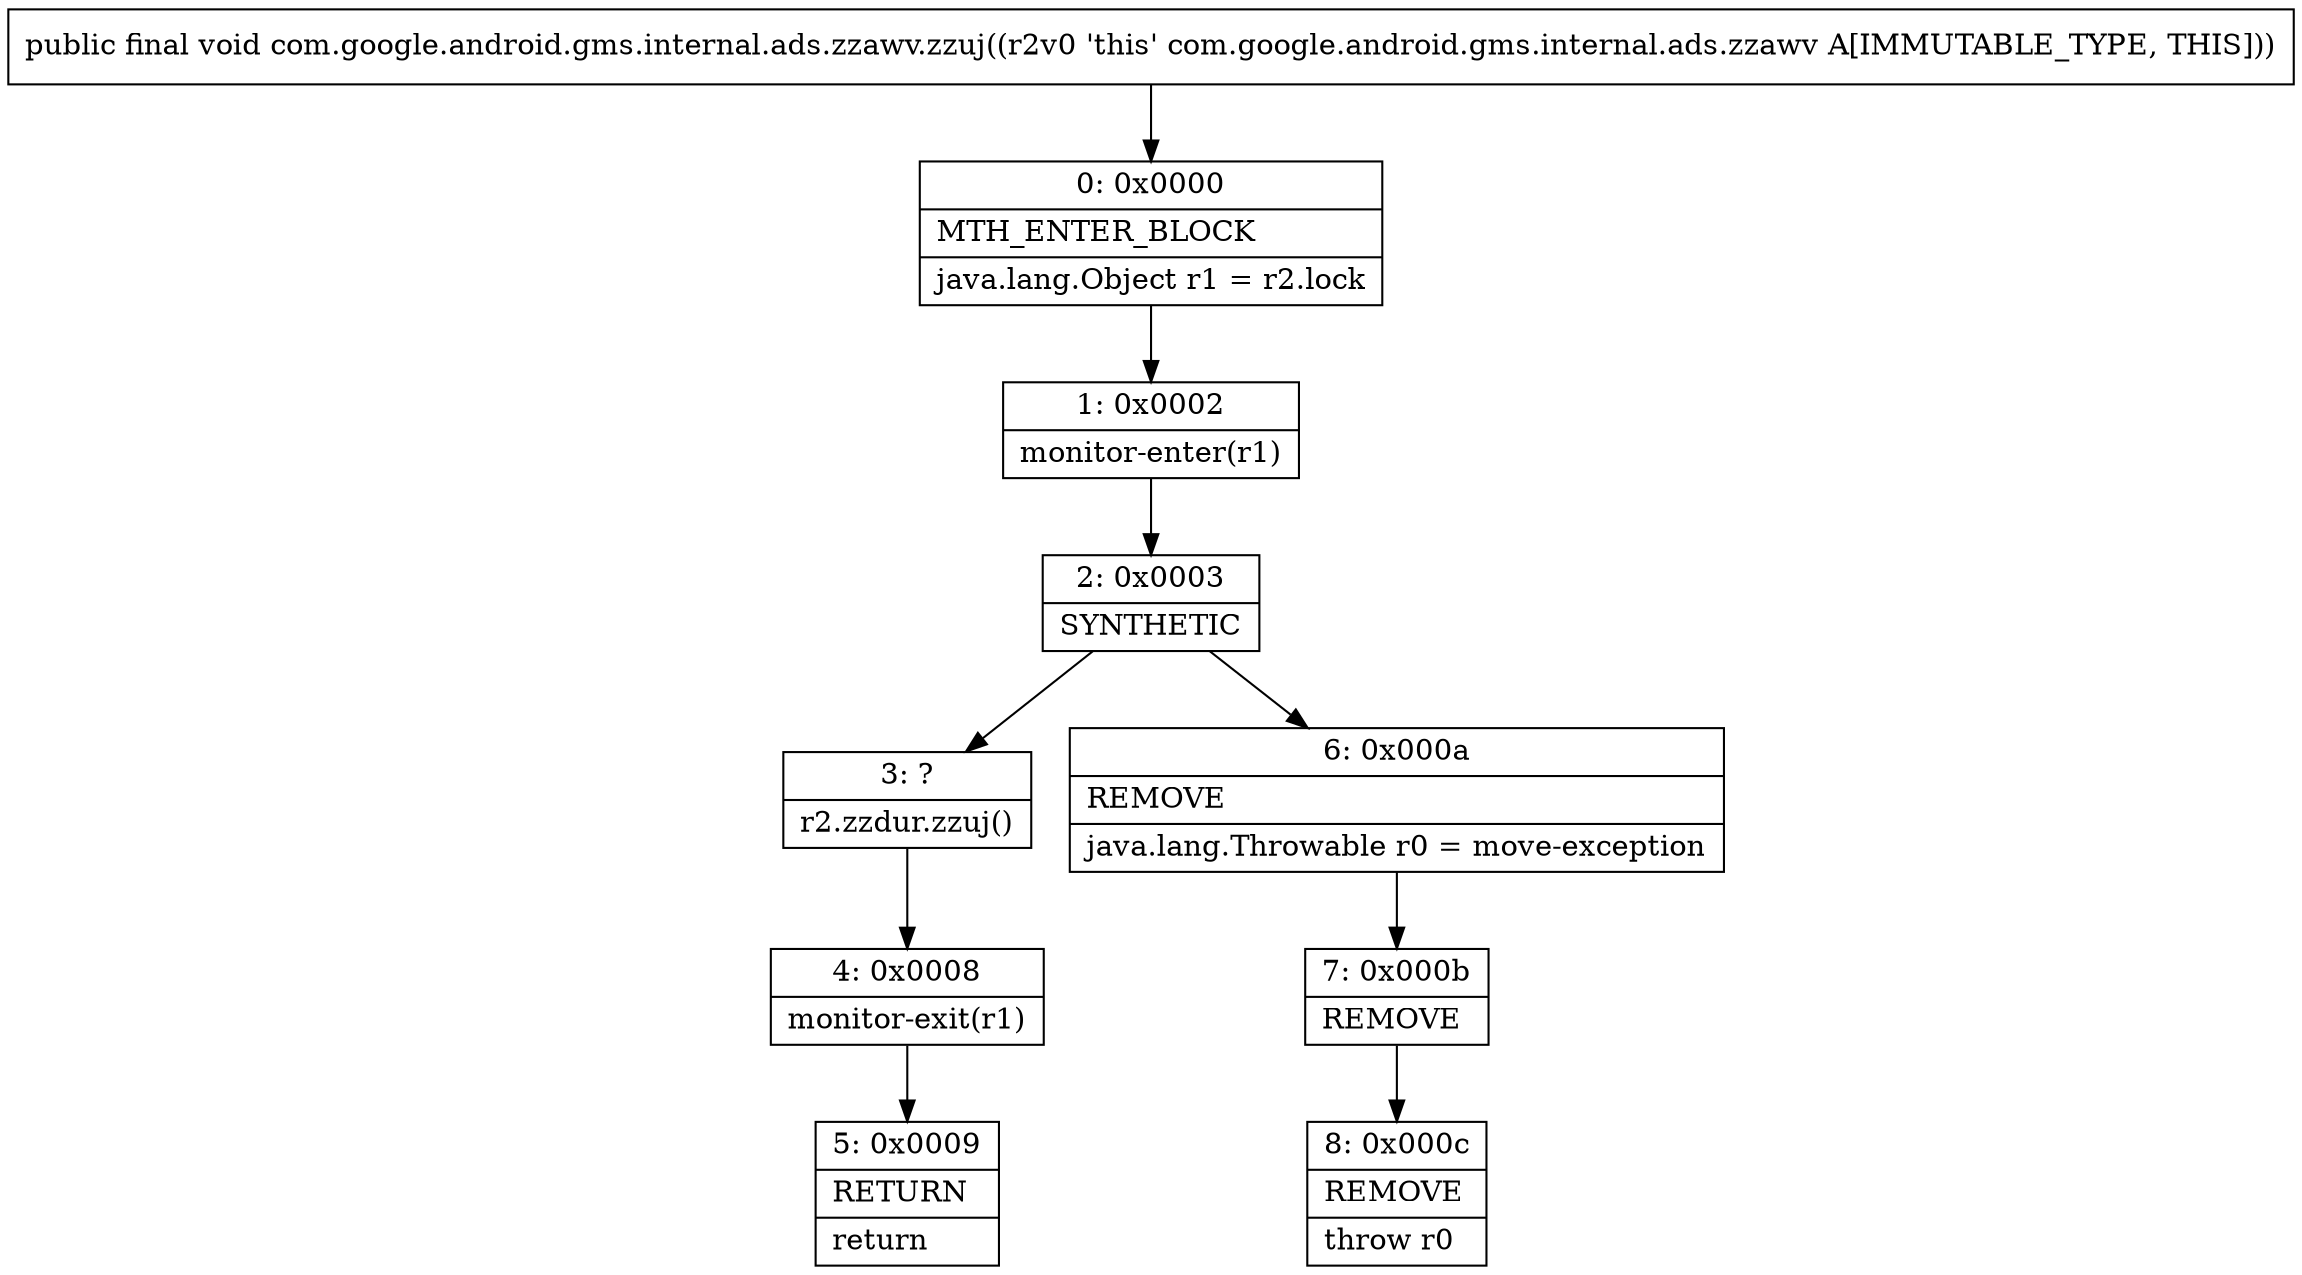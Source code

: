 digraph "CFG forcom.google.android.gms.internal.ads.zzawv.zzuj()V" {
Node_0 [shape=record,label="{0\:\ 0x0000|MTH_ENTER_BLOCK\l|java.lang.Object r1 = r2.lock\l}"];
Node_1 [shape=record,label="{1\:\ 0x0002|monitor\-enter(r1)\l}"];
Node_2 [shape=record,label="{2\:\ 0x0003|SYNTHETIC\l}"];
Node_3 [shape=record,label="{3\:\ ?|r2.zzdur.zzuj()\l}"];
Node_4 [shape=record,label="{4\:\ 0x0008|monitor\-exit(r1)\l}"];
Node_5 [shape=record,label="{5\:\ 0x0009|RETURN\l|return\l}"];
Node_6 [shape=record,label="{6\:\ 0x000a|REMOVE\l|java.lang.Throwable r0 = move\-exception\l}"];
Node_7 [shape=record,label="{7\:\ 0x000b|REMOVE\l}"];
Node_8 [shape=record,label="{8\:\ 0x000c|REMOVE\l|throw r0\l}"];
MethodNode[shape=record,label="{public final void com.google.android.gms.internal.ads.zzawv.zzuj((r2v0 'this' com.google.android.gms.internal.ads.zzawv A[IMMUTABLE_TYPE, THIS])) }"];
MethodNode -> Node_0;
Node_0 -> Node_1;
Node_1 -> Node_2;
Node_2 -> Node_3;
Node_2 -> Node_6;
Node_3 -> Node_4;
Node_4 -> Node_5;
Node_6 -> Node_7;
Node_7 -> Node_8;
}

